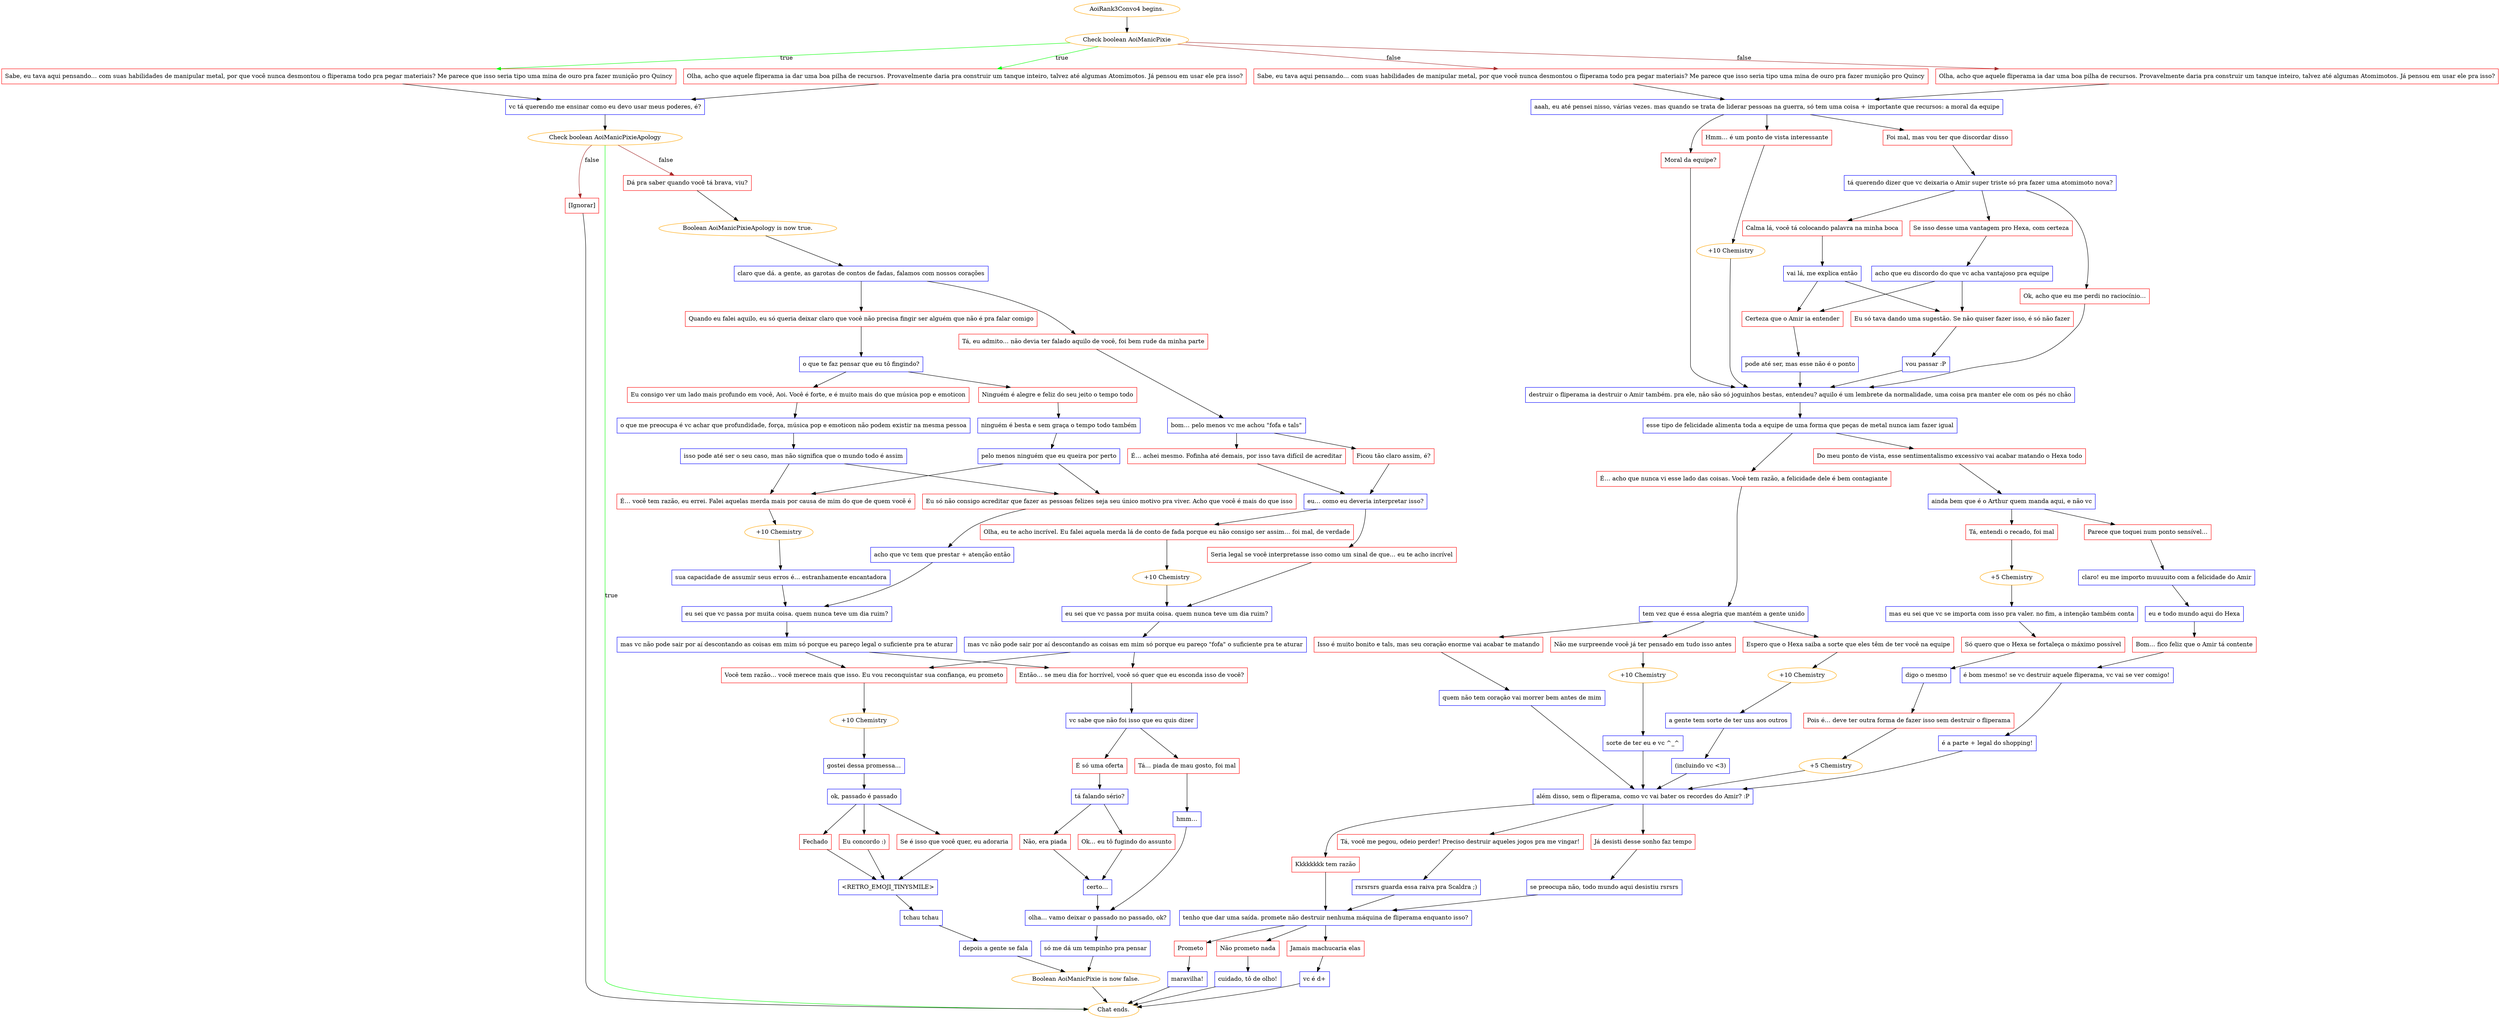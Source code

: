 digraph {
	"AoiRank3Convo4 begins." [color=orange];
		"AoiRank3Convo4 begins." -> j2492287909;
	j2492287909 [label="Check boolean AoiManicPixie",color=orange];
		j2492287909 -> j2902253244 [label=true,color=green];
		j2492287909 -> j1972817286 [label=true,color=green];
		j2492287909 -> j2214591331 [label=false,color=brown];
		j2492287909 -> j2419845899 [label=false,color=brown];
	j2902253244 [label="Sabe, eu tava aqui pensando… com suas habilidades de manipular metal, por que você nunca desmontou o fliperama todo pra pegar materiais? Me parece que isso seria tipo uma mina de ouro pra fazer munição pro Quincy",shape=box,color=red];
		j2902253244 -> j4228656090;
	j1972817286 [label="Olha, acho que aquele fliperama ia dar uma boa pilha de recursos. Provavelmente daria pra construir um tanque inteiro, talvez até algumas Atomimotos. Já pensou em usar ele pra isso?",shape=box,color=red];
		j1972817286 -> j4228656090;
	j2214591331 [label="Sabe, eu tava aqui pensando… com suas habilidades de manipular metal, por que você nunca desmontou o fliperama todo pra pegar materiais? Me parece que isso seria tipo uma mina de ouro pra fazer munição pro Quincy",shape=box,color=red];
		j2214591331 -> j268992334;
	j2419845899 [label="Olha, acho que aquele fliperama ia dar uma boa pilha de recursos. Provavelmente daria pra construir um tanque inteiro, talvez até algumas Atomimotos. Já pensou em usar ele pra isso?",shape=box,color=red];
		j2419845899 -> j268992334;
	j4228656090 [label="vc tá querendo me ensinar como eu devo usar meus poderes, é?",shape=box,color=blue];
		j4228656090 -> j3889849912;
	j268992334 [label="aaah, eu até pensei nisso, várias vezes. mas quando se trata de liderar pessoas na guerra, só tem uma coisa + importante que recursos: a moral da equipe",shape=box,color=blue];
		j268992334 -> j949196361;
		j268992334 -> j3298374654;
		j268992334 -> j4280653801;
	j3889849912 [label="Check boolean AoiManicPixieApology",color=orange];
		j3889849912 -> "Chat ends." [label=true,color=green];
		j3889849912 -> j6012187 [label=false,color=brown];
		j3889849912 -> j1678137900 [label=false,color=brown];
	j949196361 [label="Moral da equipe?",shape=box,color=red];
		j949196361 -> j1222495788;
	j3298374654 [label="Hmm… é um ponto de vista interessante",shape=box,color=red];
		j3298374654 -> j3407785256;
	j4280653801 [label="Foi mal, mas vou ter que discordar disso",shape=box,color=red];
		j4280653801 -> j842270078;
	"Chat ends." [color=orange];
	j6012187 [label="Dá pra saber quando você tá brava, viu?",shape=box,color=red];
		j6012187 -> j1730574;
	j1678137900 [label="[Ignorar]",shape=box,color=red];
		j1678137900 -> "Chat ends.";
	j1222495788 [label="destruir o fliperama ia destruir o Amir também. pra ele, não são só joguinhos bestas, entendeu? aquilo é um lembrete da normalidade, uma coisa pra manter ele com os pés no chão",shape=box,color=blue];
		j1222495788 -> j3757694745;
	j3407785256 [label="+10 Chemistry",color=orange];
		j3407785256 -> j1222495788;
	j842270078 [label="tá querendo dizer que vc deixaria o Amir super triste só pra fazer uma atomimoto nova?",shape=box,color=blue];
		j842270078 -> j798317119;
		j842270078 -> j1649403131;
		j842270078 -> j2763839689;
	j1730574 [label="Boolean AoiManicPixieApology is now true.",color=orange];
		j1730574 -> j408913906;
	j3757694745 [label="esse tipo de felicidade alimenta toda a equipe de uma forma que peças de metal nunca iam fazer igual",shape=box,color=blue];
		j3757694745 -> j890867660;
		j3757694745 -> j3538131040;
	j798317119 [label="Se isso desse uma vantagem pro Hexa, com certeza",shape=box,color=red];
		j798317119 -> j4293953334;
	j1649403131 [label="Calma lá, você tá colocando palavra na minha boca",shape=box,color=red];
		j1649403131 -> j2299948108;
	j2763839689 [label="Ok, acho que eu me perdi no raciocínio…",shape=box,color=red];
		j2763839689 -> j1222495788;
	j408913906 [label="claro que dá. a gente, as garotas de contos de fadas, falamos com nossos corações",shape=box,color=blue];
		j408913906 -> j485058439;
		j408913906 -> j2142186246;
	j890867660 [label="É… acho que nunca vi esse lado das coisas. Você tem razão, a felicidade dele é bem contagiante",shape=box,color=red];
		j890867660 -> j2318314556;
	j3538131040 [label="Do meu ponto de vista, esse sentimentalismo excessivo vai acabar matando o Hexa todo",shape=box,color=red];
		j3538131040 -> j68175751;
	j4293953334 [label="acho que eu discordo do que vc acha vantajoso pra equipe",shape=box,color=blue];
		j4293953334 -> j4133742979;
		j4293953334 -> j157815125;
	j2299948108 [label="vai lá, me explica então",shape=box,color=blue];
		j2299948108 -> j4133742979;
		j2299948108 -> j157815125;
	j485058439 [label="Tá, eu admito… não devia ter falado aquilo de você, foi bem rude da minha parte",shape=box,color=red];
		j485058439 -> j3185629859;
	j2142186246 [label="Quando eu falei aquilo, eu só queria deixar claro que você não precisa fingir ser alguém que não é pra falar comigo",shape=box,color=red];
		j2142186246 -> j3052044352;
	j2318314556 [label="tem vez que é essa alegria que mantém a gente unido",shape=box,color=blue];
		j2318314556 -> j117883826;
		j2318314556 -> j4133187627;
		j2318314556 -> j2172808672;
	j68175751 [label="ainda bem que é o Arthur quem manda aqui, e não vc",shape=box,color=blue];
		j68175751 -> j2918166874;
		j68175751 -> j3768821879;
	j4133742979 [label="Eu só tava dando uma sugestão. Se não quiser fazer isso, é só não fazer",shape=box,color=red];
		j4133742979 -> j2441171444;
	j157815125 [label="Certeza que o Amir ia entender",shape=box,color=red];
		j157815125 -> j871914298;
	j3185629859 [label="bom… pelo menos vc me achou \"fofa e tals\"",shape=box,color=blue];
		j3185629859 -> j1085759333;
		j3185629859 -> j982158434;
	j3052044352 [label="o que te faz pensar que eu tô fingindo?",shape=box,color=blue];
		j3052044352 -> j3826817856;
		j3052044352 -> j2611731474;
	j117883826 [label="Não me surpreende você já ter pensado em tudo isso antes",shape=box,color=red];
		j117883826 -> j126518895;
	j4133187627 [label="Espero que o Hexa saiba a sorte que eles têm de ter você na equipe",shape=box,color=red];
		j4133187627 -> j428860847;
	j2172808672 [label="Isso é muito bonito e tals, mas seu coração enorme vai acabar te matando",shape=box,color=red];
		j2172808672 -> j1954946770;
	j2918166874 [label="Tá, entendi o recado, foi mal",shape=box,color=red];
		j2918166874 -> j884406920;
	j3768821879 [label="Parece que toquei num ponto sensível…",shape=box,color=red];
		j3768821879 -> j4058753833;
	j2441171444 [label="vou passar :P",shape=box,color=blue];
		j2441171444 -> j1222495788;
	j871914298 [label="pode até ser, mas esse não é o ponto",shape=box,color=blue];
		j871914298 -> j1222495788;
	j1085759333 [label="É… achei mesmo. Fofinha até demais, por isso tava difícil de acreditar",shape=box,color=red];
		j1085759333 -> j1409619265;
	j982158434 [label="Ficou tão claro assim, é?",shape=box,color=red];
		j982158434 -> j1409619265;
	j3826817856 [label="Ninguém é alegre e feliz do seu jeito o tempo todo",shape=box,color=red];
		j3826817856 -> j3773296009;
	j2611731474 [label="Eu consigo ver um lado mais profundo em você, Aoi. Você é forte, e é muito mais do que música pop e emoticon",shape=box,color=red];
		j2611731474 -> j3401375409;
	j126518895 [label="+10 Chemistry",color=orange];
		j126518895 -> j4056444399;
	j428860847 [label="+10 Chemistry",color=orange];
		j428860847 -> j1038931260;
	j1954946770 [label="quem não tem coração vai morrer bem antes de mim",shape=box,color=blue];
		j1954946770 -> j843394067;
	j884406920 [label="+5 Chemistry",color=orange];
		j884406920 -> j3133359260;
	j4058753833 [label="claro! eu me importo muuuuito com a felicidade do Amir",shape=box,color=blue];
		j4058753833 -> j2707300421;
	j1409619265 [label="eu… como eu deveria interpretar isso?",shape=box,color=blue];
		j1409619265 -> j3209197568;
		j1409619265 -> j657666793;
	j3773296009 [label="ninguém é besta e sem graça o tempo todo também",shape=box,color=blue];
		j3773296009 -> j151408566;
	j3401375409 [label="o que me preocupa é vc achar que profundidade, força, música pop e emoticon não podem existir na mesma pessoa",shape=box,color=blue];
		j3401375409 -> j3124870762;
	j4056444399 [label="sorte de ter eu e vc ^_^",shape=box,color=blue];
		j4056444399 -> j843394067;
	j1038931260 [label="a gente tem sorte de ter uns aos outros",shape=box,color=blue];
		j1038931260 -> j1027652342;
	j843394067 [label="além disso, sem o fliperama, como vc vai bater os recordes do Amir? :P",shape=box,color=blue];
		j843394067 -> j3616569844;
		j843394067 -> j3882788469;
		j843394067 -> j2021780605;
	j3133359260 [label="mas eu sei que vc se importa com isso pra valer. no fim, a intenção também conta",shape=box,color=blue];
		j3133359260 -> j2821089957;
	j2707300421 [label="eu e todo mundo aqui do Hexa",shape=box,color=blue];
		j2707300421 -> j2469578690;
	j3209197568 [label="Olha, eu te acho incrível. Eu falei aquela merda lá de conto de fada porque eu não consigo ser assim… foi mal, de verdade",shape=box,color=red];
		j3209197568 -> j3787069456;
	j657666793 [label="Seria legal se você interpretasse isso como um sinal de que… eu te acho incrível",shape=box,color=red];
		j657666793 -> j3359199316;
	j151408566 [label="pelo menos ninguém que eu queira por perto",shape=box,color=blue];
		j151408566 -> j2006885721;
		j151408566 -> j3633931857;
	j3124870762 [label="isso pode até ser o seu caso, mas não significa que o mundo todo é assim",shape=box,color=blue];
		j3124870762 -> j3633931857;
		j3124870762 -> j2006885721;
	j1027652342 [label="(incluindo vc <3)",shape=box,color=blue];
		j1027652342 -> j843394067;
	j3616569844 [label="Tá, você me pegou, odeio perder! Preciso destruir aqueles jogos pra me vingar!",shape=box,color=red];
		j3616569844 -> j2656621258;
	j3882788469 [label="Kkkkkkkk tem razão",shape=box,color=red];
		j3882788469 -> j1823672713;
	j2021780605 [label="Já desisti desse sonho faz tempo",shape=box,color=red];
		j2021780605 -> j740511887;
	j2821089957 [label="Só quero que o Hexa se fortaleça o máximo possível",shape=box,color=red];
		j2821089957 -> j4239437326;
	j2469578690 [label="Bom… fico feliz que o Amir tá contente",shape=box,color=red];
		j2469578690 -> j438055738;
	j3787069456 [label="+10 Chemistry",color=orange];
		j3787069456 -> j3359199316;
	j3359199316 [label="eu sei que vc passa por muita coisa. quem nunca teve um dia ruim?",shape=box,color=blue];
		j3359199316 -> j2031967289;
	j2006885721 [label="Eu só não consigo acreditar que fazer as pessoas felizes seja seu único motivo pra viver. Acho que você é mais do que isso",shape=box,color=red];
		j2006885721 -> j1285558307;
	j3633931857 [label="É… você tem razão, eu errei. Falei aquelas merda mais por causa de mim do que de quem você é",shape=box,color=red];
		j3633931857 -> j441603714;
	j2656621258 [label="rsrsrsrs guarda essa raiva pra Scaldra ;)",shape=box,color=blue];
		j2656621258 -> j1823672713;
	j1823672713 [label="tenho que dar uma saída. promete não destruir nenhuma máquina de fliperama enquanto isso?",shape=box,color=blue];
		j1823672713 -> j1458700598;
		j1823672713 -> j379904937;
		j1823672713 -> j3413051433;
	j740511887 [label="se preocupa não, todo mundo aqui desistiu rsrsrs",shape=box,color=blue];
		j740511887 -> j1823672713;
	j4239437326 [label="digo o mesmo",shape=box,color=blue];
		j4239437326 -> j336952877;
	j438055738 [label="é bom mesmo! se vc destruir aquele fliperama, vc vai se ver comigo!",shape=box,color=blue];
		j438055738 -> j2732260949;
	j2031967289 [label="mas vc não pode sair por aí descontando as coisas em mim só porque eu pareço \"fofa\" o suficiente pra te aturar",shape=box,color=blue];
		j2031967289 -> j4234722929;
		j2031967289 -> j740892493;
	j1285558307 [label="acho que vc tem que prestar + atenção então",shape=box,color=blue];
		j1285558307 -> j1495582781;
	j441603714 [label="+10 Chemistry",color=orange];
		j441603714 -> j1913279036;
	j1458700598 [label="Prometo",shape=box,color=red];
		j1458700598 -> j500385365;
	j379904937 [label="Não prometo nada",shape=box,color=red];
		j379904937 -> j3522067902;
	j3413051433 [label="Jamais machucaria elas",shape=box,color=red];
		j3413051433 -> j1423079008;
	j336952877 [label="Pois é… deve ter outra forma de fazer isso sem destruir o fliperama",shape=box,color=red];
		j336952877 -> j2803264397;
	j2732260949 [label="é a parte + legal do shopping!",shape=box,color=blue];
		j2732260949 -> j843394067;
	j4234722929 [label="Você tem razão… você merece mais que isso. Eu vou reconquistar sua confiança, eu prometo",shape=box,color=red];
		j4234722929 -> j3613954869;
	j740892493 [label="Então… se meu dia for horrível, você só quer que eu esconda isso de você?",shape=box,color=red];
		j740892493 -> j1039019198;
	j1495582781 [label="eu sei que vc passa por muita coisa. quem nunca teve um dia ruim?",shape=box,color=blue];
		j1495582781 -> j3602457297;
	j1913279036 [label="sua capacidade de assumir seus erros é… estranhamente encantadora",shape=box,color=blue];
		j1913279036 -> j1495582781;
	j500385365 [label="maravilha!",shape=box,color=blue];
		j500385365 -> "Chat ends.";
	j3522067902 [label="cuidado, tô de olho!",shape=box,color=blue];
		j3522067902 -> "Chat ends.";
	j1423079008 [label="vc é d+",shape=box,color=blue];
		j1423079008 -> "Chat ends.";
	j2803264397 [label="+5 Chemistry",color=orange];
		j2803264397 -> j843394067;
	j3613954869 [label="+10 Chemistry",color=orange];
		j3613954869 -> j1392354595;
	j1039019198 [label="vc sabe que não foi isso que eu quis dizer",shape=box,color=blue];
		j1039019198 -> j2402813065;
		j1039019198 -> j4116136650;
	j3602457297 [label="mas vc não pode sair por aí descontando as coisas em mim só porque eu pareço legal o suficiente pra te aturar",shape=box,color=blue];
		j3602457297 -> j4234722929;
		j3602457297 -> j740892493;
	j1392354595 [label="gostei dessa promessa…",shape=box,color=blue];
		j1392354595 -> j2621113396;
	j2402813065 [label="É só uma oferta",shape=box,color=red];
		j2402813065 -> j3375904824;
	j4116136650 [label="Tá… piada de mau gosto, foi mal",shape=box,color=red];
		j4116136650 -> j810655858;
	j2621113396 [label="ok, passado é passado",shape=box,color=blue];
		j2621113396 -> j2885957353;
		j2621113396 -> j1570131359;
		j2621113396 -> j357172460;
	j3375904824 [label="tá falando sério?",shape=box,color=blue];
		j3375904824 -> j2951250843;
		j3375904824 -> j2584479038;
	j810655858 [label="hmm…",shape=box,color=blue];
		j810655858 -> j2533600396;
	j2885957353 [label="Fechado",shape=box,color=red];
		j2885957353 -> j4069102137;
	j1570131359 [label="Eu concordo :)",shape=box,color=red];
		j1570131359 -> j4069102137;
	j357172460 [label="Se é isso que você quer, eu adoraria",shape=box,color=red];
		j357172460 -> j4069102137;
	j2951250843 [label="Ok… eu tô fugindo do assunto",shape=box,color=red];
		j2951250843 -> j524941149;
	j2584479038 [label="Não, era piada",shape=box,color=red];
		j2584479038 -> j524941149;
	j2533600396 [label="olha… vamo deixar o passado no passado, ok?",shape=box,color=blue];
		j2533600396 -> j3317772559;
	j4069102137 [label="<RETRO_EMOJI_TINYSMILE>",shape=box,color=blue];
		j4069102137 -> j851094572;
	j524941149 [label="certo…",shape=box,color=blue];
		j524941149 -> j2533600396;
	j3317772559 [label="só me dá um tempinho pra pensar",shape=box,color=blue];
		j3317772559 -> j2477397060;
	j851094572 [label="tchau tchau",shape=box,color=blue];
		j851094572 -> j3649468267;
	j2477397060 [label="Boolean AoiManicPixie is now false.",color=orange];
		j2477397060 -> "Chat ends.";
	j3649468267 [label="depois a gente se fala",shape=box,color=blue];
		j3649468267 -> j2477397060;
}